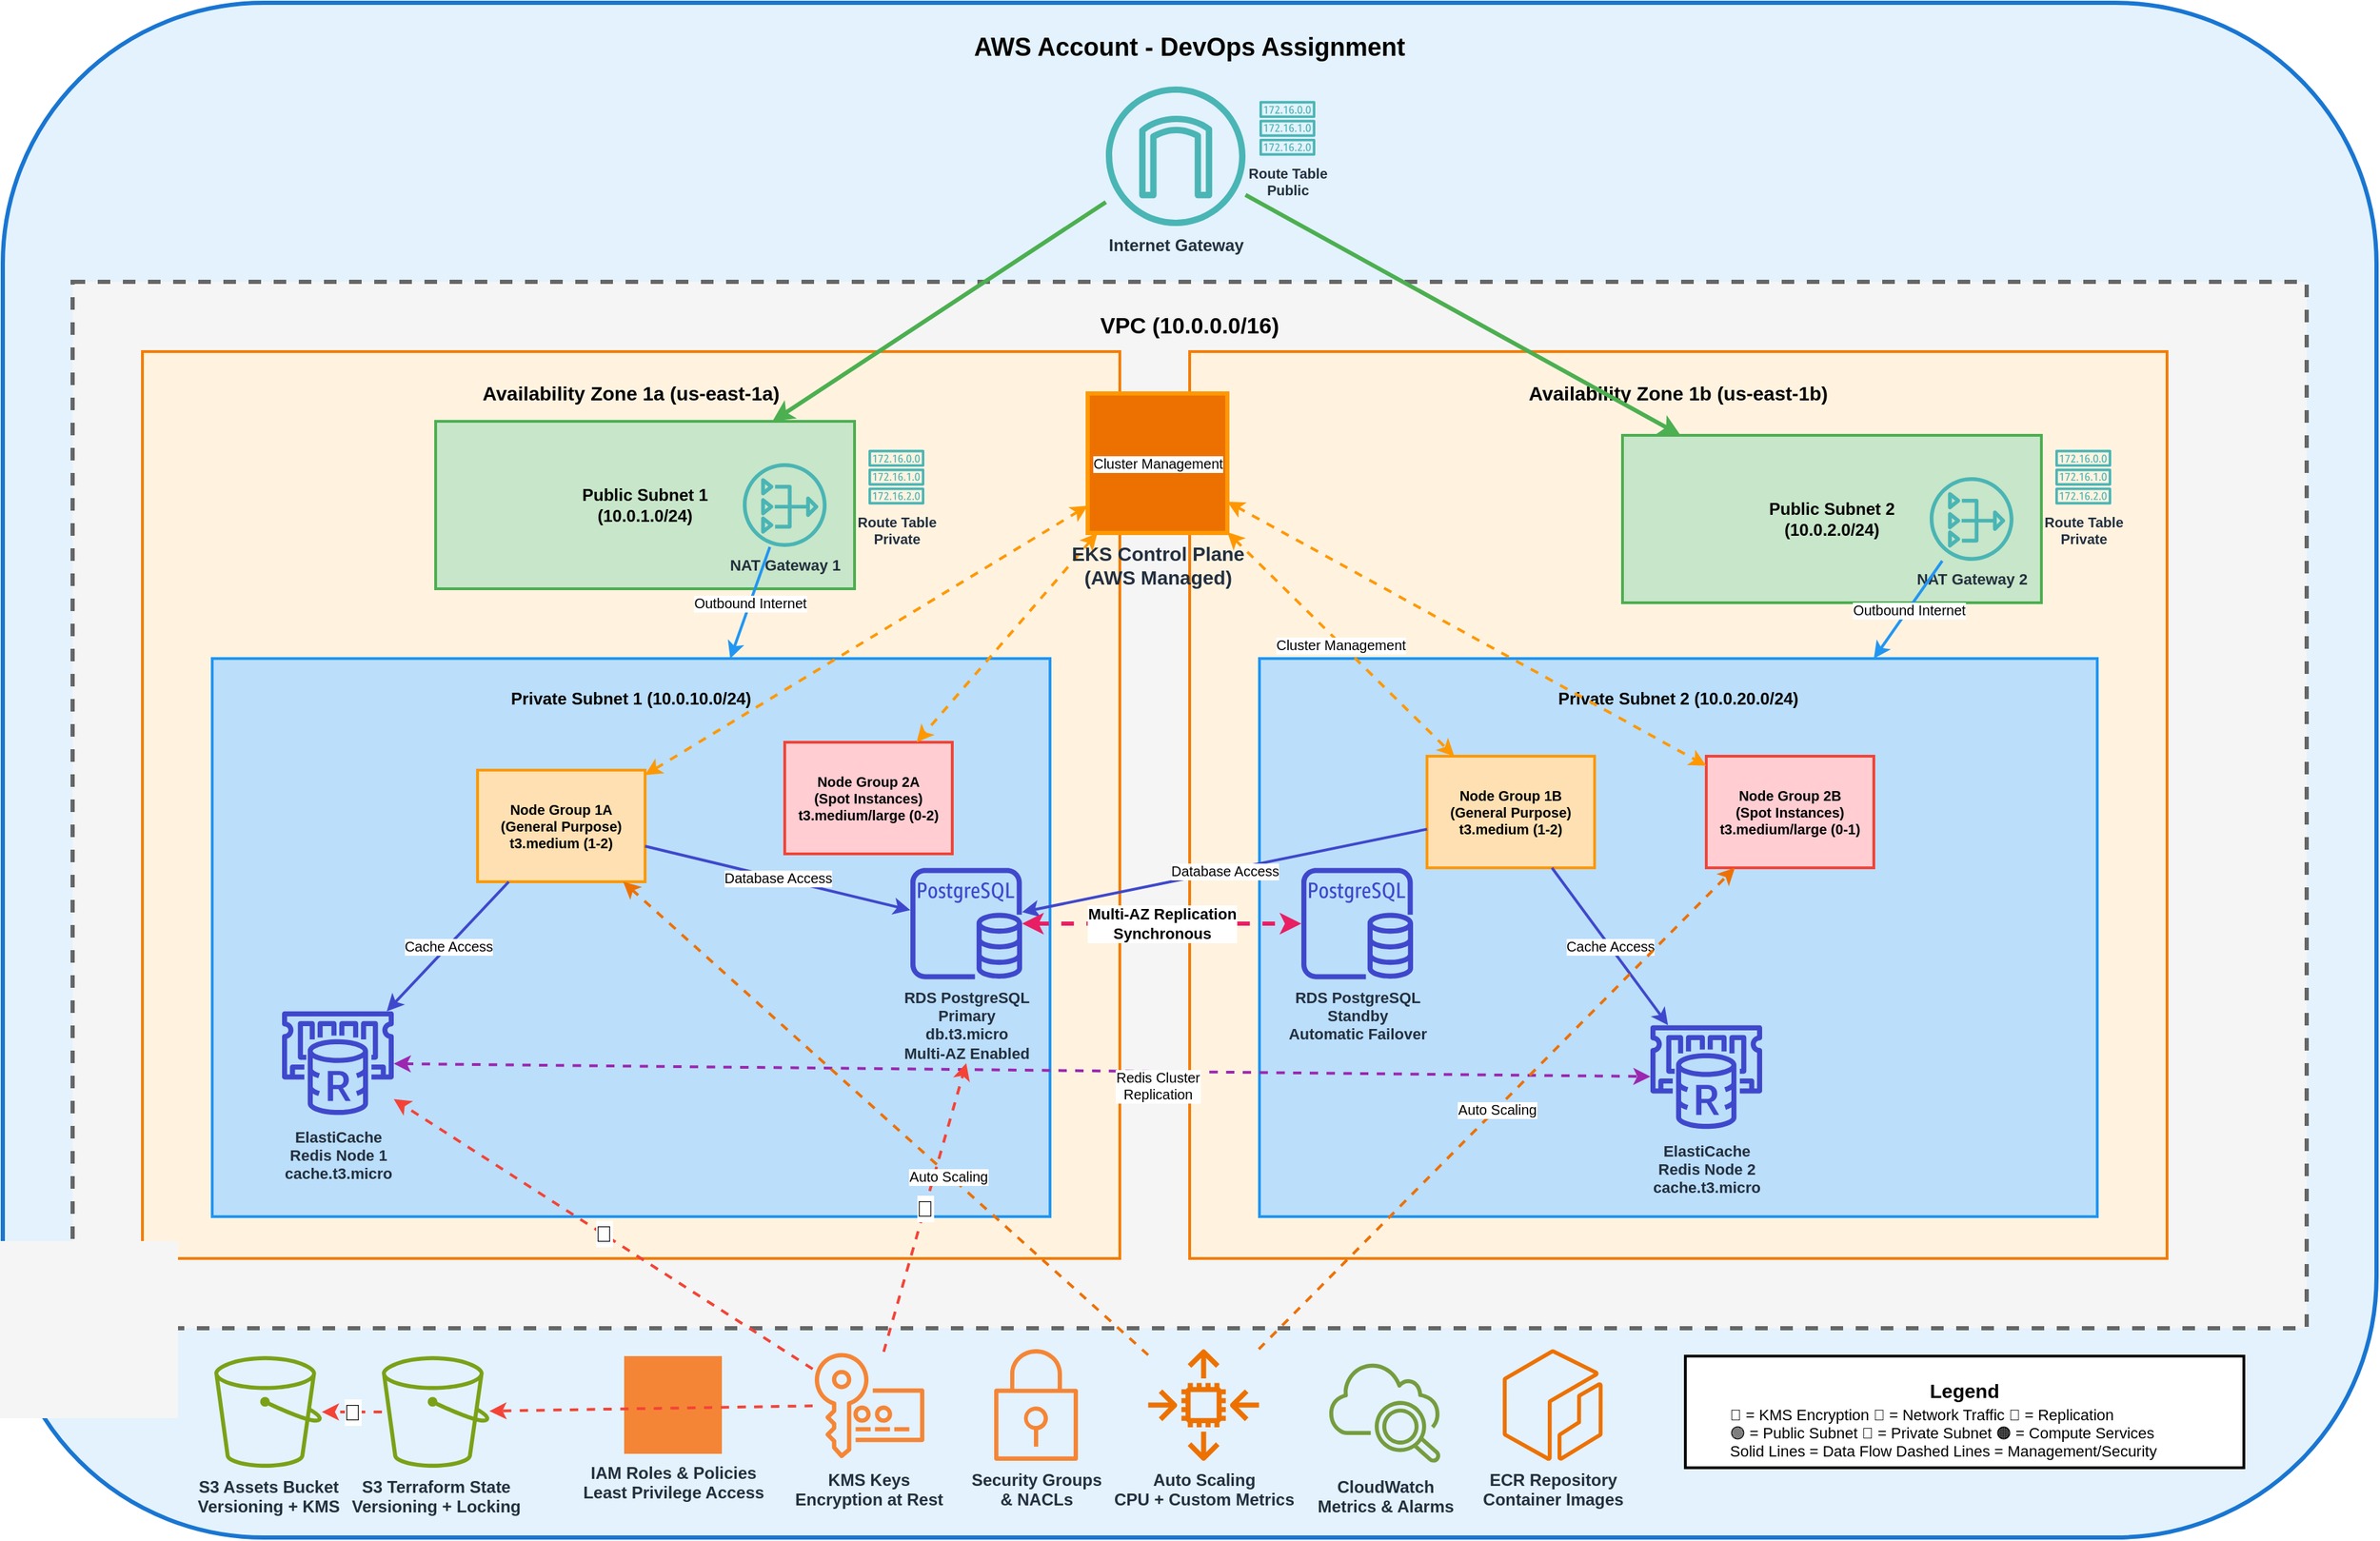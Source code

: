 <mxfile version="28.2.3">
  <diagram name="AWS-Infrastructure-Final" id="aws-devops-final">
    <mxGraphModel dx="1737" dy="937" grid="1" gridSize="10" guides="1" tooltips="1" connect="1" arrows="1" fold="1" page="1" pageScale="1" pageWidth="827" pageHeight="1169" math="0" shadow="0">
      <root>
        <mxCell id="0" />
        <mxCell id="1" parent="0" />
        <mxCell id="aws-account" value="AWS Account - DevOps Assignment" style="rounded=1;whiteSpace=wrap;html=1;fillColor=#E3F2FD;strokeColor=#1976D2;strokeWidth=3;fontSize=18;fontStyle=1;verticalAlign=top;spacingTop=15;arcSize=17;" parent="1" vertex="1">
          <mxGeometry x="50" y="50" width="1700" height="1100" as="geometry" />
        </mxCell>
        <mxCell id="vpc-container" value="VPC (10.0.0.0/16)" style="rounded=0;whiteSpace=wrap;html=1;fillColor=#F5F5F5;strokeColor=#666666;strokeWidth=3;dashed=1;fontSize=16;fontStyle=1;verticalAlign=top;spacingTop=15;" parent="1" vertex="1">
          <mxGeometry x="100" y="250" width="1600" height="750" as="geometry" />
        </mxCell>
        <mxCell id="igw" value="Internet Gateway" style="sketch=0;outlineConnect=0;fontColor=#232F3E;gradientColor=none;fillColor=#4AB5B5;strokeColor=none;dashed=0;verticalLabelPosition=bottom;verticalAlign=top;align=center;html=1;fontSize=12;fontStyle=1;aspect=fixed;pointerEvents=1;shape=mxgraph.aws4.internet_gateway;" parent="1" vertex="1">
          <mxGeometry x="840" y="110" width="100" height="100" as="geometry" />
        </mxCell>
        <mxCell id="az-1a" value="Availability Zone 1a (us-east-1a)" style="rounded=0;whiteSpace=wrap;html=1;fillColor=#FFF3E0;strokeColor=#F57C00;strokeWidth=2;fontSize=14;fontStyle=1;verticalAlign=top;spacingTop=15;" parent="1" vertex="1">
          <mxGeometry x="150" y="300" width="700" height="650" as="geometry" />
        </mxCell>
        <mxCell id="az-1b" value="Availability Zone 1b (us-east-1b)" style="rounded=0;whiteSpace=wrap;html=1;fillColor=#FFF3E0;strokeColor=#F57C00;strokeWidth=2;fontSize=14;fontStyle=1;verticalAlign=top;spacingTop=15;" parent="1" vertex="1">
          <mxGeometry x="900" y="300" width="700" height="650" as="geometry" />
        </mxCell>
        <mxCell id="pub-subnet-1" value="Public Subnet 1&#xa;(10.0.1.0/24)" style="rounded=0;whiteSpace=wrap;html=1;fillColor=#C8E6C9;strokeColor=#4CAF50;strokeWidth=2;fontSize=12;fontStyle=1;" parent="1" vertex="1">
          <mxGeometry x="360" y="350" width="300" height="120" as="geometry" />
        </mxCell>
        <mxCell id="pub-subnet-2" value="Public Subnet 2&#xa;(10.0.2.0/24)" style="rounded=0;whiteSpace=wrap;html=1;fillColor=#C8E6C9;strokeColor=#4CAF50;strokeWidth=2;fontSize=12;fontStyle=1;" parent="1" vertex="1">
          <mxGeometry x="1210" y="360" width="300" height="120" as="geometry" />
        </mxCell>
        <mxCell id="nat-1" value="NAT Gateway 1" style="sketch=0;outlineConnect=0;fontColor=#232F3E;gradientColor=none;fillColor=#4AB5B5;strokeColor=none;dashed=0;verticalLabelPosition=bottom;verticalAlign=top;align=center;html=1;fontSize=11;fontStyle=1;aspect=fixed;pointerEvents=1;shape=mxgraph.aws4.nat_gateway;" parent="1" vertex="1">
          <mxGeometry x="580" y="380" width="60" height="60" as="geometry" />
        </mxCell>
        <mxCell id="nat-2" value="NAT Gateway 2" style="sketch=0;outlineConnect=0;fontColor=#232F3E;gradientColor=none;fillColor=#4AB5B5;strokeColor=none;dashed=0;verticalLabelPosition=bottom;verticalAlign=top;align=center;html=1;fontSize=11;fontStyle=1;aspect=fixed;pointerEvents=1;shape=mxgraph.aws4.nat_gateway;" parent="1" vertex="1">
          <mxGeometry x="1430" y="390" width="60" height="60" as="geometry" />
        </mxCell>
        <mxCell id="priv-subnet-1" value="Private Subnet 1 (10.0.10.0/24)" style="rounded=0;whiteSpace=wrap;html=1;fillColor=#BBDEFB;strokeColor=#2196F3;strokeWidth=2;fontSize=12;fontStyle=1;verticalAlign=top;spacingTop=15;" parent="1" vertex="1">
          <mxGeometry x="200" y="520" width="600" height="400" as="geometry" />
        </mxCell>
        <mxCell id="priv-subnet-2" value="Private Subnet 2 (10.0.20.0/24)" style="rounded=0;whiteSpace=wrap;html=1;fillColor=#BBDEFB;strokeColor=#2196F3;strokeWidth=2;fontSize=12;fontStyle=1;verticalAlign=top;spacingTop=15;" parent="1" vertex="1">
          <mxGeometry x="950" y="520" width="600" height="400" as="geometry" />
        </mxCell>
        <mxCell id="node-group-1a" value="Node Group 1A&#xa;(General Purpose)&#xa;t3.medium (1-2)" style="rounded=0;whiteSpace=wrap;html=1;fillColor=#FFE0B2;strokeColor=#FF9800;strokeWidth=2;fontSize=10;fontStyle=1;" parent="1" vertex="1">
          <mxGeometry x="390" y="600" width="120" height="80" as="geometry" />
        </mxCell>
        <mxCell id="node-group-1b" value="Node Group 1B&#xa;(General Purpose)&#xa;t3.medium (1-2)" style="rounded=0;whiteSpace=wrap;html=1;fillColor=#FFE0B2;strokeColor=#FF9800;strokeWidth=2;fontSize=10;fontStyle=1;" parent="1" vertex="1">
          <mxGeometry x="1070" y="590" width="120" height="80" as="geometry" />
        </mxCell>
        <mxCell id="node-group-2a" value="Node Group 2A&#xa;(Spot Instances)&#xa;t3.medium/large (0-2)" style="rounded=0;whiteSpace=wrap;html=1;fillColor=#FFCDD2;strokeColor=#F44336;strokeWidth=2;fontSize=10;fontStyle=1;" parent="1" vertex="1">
          <mxGeometry x="610" y="580" width="120" height="80" as="geometry" />
        </mxCell>
        <mxCell id="node-group-2b" value="Node Group 2B&#xa;(Spot Instances)&#xa;t3.medium/large (0-1)" style="rounded=0;whiteSpace=wrap;html=1;fillColor=#FFCDD2;strokeColor=#F44336;strokeWidth=2;fontSize=10;fontStyle=1;" parent="1" vertex="1">
          <mxGeometry x="1270" y="590" width="120" height="80" as="geometry" />
        </mxCell>
        <mxCell id="rds-primary" value="RDS PostgreSQL&#xa;Primary&#xa;db.t3.micro&#xa;Multi-AZ Enabled" style="sketch=0;outlineConnect=0;fontColor=#232F3E;gradientColor=none;fillColor=#3F48CC;strokeColor=none;dashed=0;verticalLabelPosition=bottom;verticalAlign=top;align=center;html=1;fontSize=11;fontStyle=1;aspect=fixed;pointerEvents=1;shape=mxgraph.aws4.rds_postgresql_instance;" parent="1" vertex="1">
          <mxGeometry x="700" y="670" width="80" height="80" as="geometry" />
        </mxCell>
        <mxCell id="rds-standby" value="RDS PostgreSQL&#xa;Standby&#xa;Automatic Failover" style="sketch=0;outlineConnect=0;fontColor=#232F3E;gradientColor=none;fillColor=#3F48CC;strokeColor=none;dashed=0;verticalLabelPosition=bottom;verticalAlign=top;align=center;html=1;fontSize=11;fontStyle=1;aspect=fixed;pointerEvents=1;shape=mxgraph.aws4.rds_postgresql_instance;" parent="1" vertex="1">
          <mxGeometry x="980" y="670" width="80" height="80" as="geometry" />
        </mxCell>
        <mxCell id="redis-1" value="ElastiCache&#xa;Redis Node 1&#xa;cache.t3.micro" style="sketch=0;outlineConnect=0;fontColor=#232F3E;gradientColor=none;fillColor=#3F48CC;strokeColor=none;dashed=0;verticalLabelPosition=bottom;verticalAlign=top;align=center;html=1;fontSize=11;fontStyle=1;aspect=fixed;pointerEvents=1;shape=mxgraph.aws4.elasticache_for_redis;" parent="1" vertex="1">
          <mxGeometry x="250" y="770" width="80" height="80" as="geometry" />
        </mxCell>
        <mxCell id="redis-2" value="ElastiCache&#xa;Redis Node 2&#xa;cache.t3.micro" style="sketch=0;outlineConnect=0;fontColor=#232F3E;gradientColor=none;fillColor=#3F48CC;strokeColor=none;dashed=0;verticalLabelPosition=bottom;verticalAlign=top;align=center;html=1;fontSize=11;fontStyle=1;aspect=fixed;pointerEvents=1;shape=mxgraph.aws4.elasticache_for_redis;" parent="1" vertex="1">
          <mxGeometry x="1230" y="780" width="80" height="80" as="geometry" />
        </mxCell>
        <mxCell id="route-table-1" value="Route Table&#xa;Public" style="sketch=0;outlineConnect=0;fontColor=#232F3E;gradientColor=none;fillColor=#4AB5B5;strokeColor=none;dashed=0;verticalLabelPosition=bottom;verticalAlign=top;align=center;html=1;fontSize=10;fontStyle=1;aspect=fixed;pointerEvents=1;shape=mxgraph.aws4.route_table;" parent="1" vertex="1">
          <mxGeometry x="950" y="120" width="40" height="40" as="geometry" />
        </mxCell>
        <mxCell id="route-table-2" value="Route Table&#xa;Private" style="sketch=0;outlineConnect=0;fontColor=#232F3E;gradientColor=none;fillColor=#4AB5B5;strokeColor=none;dashed=0;verticalLabelPosition=bottom;verticalAlign=top;align=center;html=1;fontSize=10;fontStyle=1;aspect=fixed;pointerEvents=1;shape=mxgraph.aws4.route_table;" parent="1" vertex="1">
          <mxGeometry x="670" y="370" width="40" height="40" as="geometry" />
        </mxCell>
        <mxCell id="s3-assets" value="S3 Assets Bucket&#xa;Versioning + KMS" style="sketch=0;outlineConnect=0;fontColor=#232F3E;gradientColor=none;fillColor=#7AA116;strokeColor=none;dashed=0;verticalLabelPosition=bottom;verticalAlign=top;align=center;html=1;fontSize=12;fontStyle=1;aspect=fixed;pointerEvents=1;shape=mxgraph.aws4.s3;" parent="1" vertex="1">
          <mxGeometry x="200" y="1020" width="80" height="80" as="geometry" />
        </mxCell>
        <mxCell id="iam" value="IAM Roles &amp; Policies&#xa;Least Privilege Access" style="sketch=0;outlineConnect=0;fontColor=#232F3E;gradientColor=none;fillColor=#F58536;strokeColor=none;dashed=0;verticalLabelPosition=bottom;verticalAlign=top;align=center;html=1;fontSize=12;fontStyle=1;aspect=fixed;pointerEvents=1;shape=mxgraph.aws4.iam_role;" parent="1" vertex="1">
          <mxGeometry x="495" y="1020" width="70" height="70" as="geometry" />
        </mxCell>
        <mxCell id="kms" value="KMS Keys&#xa;Encryption at Rest" style="sketch=0;outlineConnect=0;fontColor=#232F3E;gradientColor=none;fillColor=#F58536;strokeColor=none;dashed=0;verticalLabelPosition=bottom;verticalAlign=top;align=center;html=1;fontSize=12;fontStyle=1;aspect=fixed;pointerEvents=1;shape=mxgraph.aws4.key_management_service;" parent="1" vertex="1">
          <mxGeometry x="630" y="1015" width="80" height="80" as="geometry" />
        </mxCell>
        <mxCell id="security-groups" value="Security Groups&#xa;&amp; NACLs" style="sketch=0;outlineConnect=0;fontColor=#232F3E;gradientColor=none;fillColor=#F58536;strokeColor=none;dashed=0;verticalLabelPosition=bottom;verticalAlign=top;align=center;html=1;fontSize=12;fontStyle=1;aspect=fixed;pointerEvents=1;shape=mxgraph.aws4.security_group;" parent="1" vertex="1">
          <mxGeometry x="750" y="1015" width="80" height="80" as="geometry" />
        </mxCell>
        <mxCell id="auto-scaling" value="Auto Scaling&#xa;CPU + Custom Metrics" style="sketch=0;outlineConnect=0;fontColor=#232F3E;gradientColor=none;fillColor=#ED7100;strokeColor=none;dashed=0;verticalLabelPosition=bottom;verticalAlign=top;align=center;html=1;fontSize=12;fontStyle=1;aspect=fixed;pointerEvents=1;shape=mxgraph.aws4.auto_scaling2;" parent="1" vertex="1">
          <mxGeometry x="870" y="1015" width="80" height="80" as="geometry" />
        </mxCell>
        <mxCell id="cloudwatch" value="CloudWatch&#xa;Metrics &amp; Alarms" style="sketch=0;outlineConnect=0;fontColor=#232F3E;gradientColor=none;fillColor=#759C3E;strokeColor=none;dashed=0;verticalLabelPosition=bottom;verticalAlign=top;align=center;html=1;fontSize=12;fontStyle=1;aspect=fixed;pointerEvents=1;shape=mxgraph.aws4.cloudwatch_2;" parent="1" vertex="1">
          <mxGeometry x="1000" y="1020" width="80" height="80" as="geometry" />
        </mxCell>
        <mxCell id="ecr" value="ECR Repository&#xa;Container Images" style="sketch=0;outlineConnect=0;fontColor=#232F3E;gradientColor=none;fillColor=#ED7100;strokeColor=none;dashed=0;verticalLabelPosition=bottom;verticalAlign=top;align=center;html=1;fontSize=12;fontStyle=1;aspect=fixed;pointerEvents=1;shape=mxgraph.aws4.ecr;" parent="1" vertex="1">
          <mxGeometry x="1120" y="1015" width="80" height="80" as="geometry" />
        </mxCell>
        <mxCell id="conn-igw-pub1" value="" style="endArrow=classic;html=1;strokeColor=#4CAF50;strokeWidth=3;curved=1;" parent="1" source="igw" target="pub-subnet-1" edge="1">
          <mxGeometry width="50" height="50" relative="1" as="geometry">
            <mxPoint x="400" y="500" as="sourcePoint" />
            <mxPoint x="450" y="450" as="targetPoint" />
          </mxGeometry>
        </mxCell>
        <mxCell id="conn-igw-pub2" value="" style="endArrow=classic;html=1;strokeColor=#4CAF50;strokeWidth=3;curved=1;" parent="1" source="igw" target="pub-subnet-2" edge="1">
          <mxGeometry width="50" height="50" relative="1" as="geometry">
            <mxPoint x="400" y="500" as="sourcePoint" />
            <mxPoint x="450" y="450" as="targetPoint" />
          </mxGeometry>
        </mxCell>
        <mxCell id="conn-nat1-priv1" value="Outbound Internet" style="endArrow=classic;html=1;strokeColor=#2196F3;strokeWidth=2;curved=1;labelBackgroundColor=#FFFFFF;fontSize=10;" parent="1" source="nat-1" target="priv-subnet-1" edge="1">
          <mxGeometry width="50" height="50" relative="1" as="geometry">
            <mxPoint x="400" y="500" as="sourcePoint" />
            <mxPoint x="450" y="450" as="targetPoint" />
          </mxGeometry>
        </mxCell>
        <mxCell id="conn-nat2-priv2" value="Outbound Internet" style="endArrow=classic;html=1;strokeColor=#2196F3;strokeWidth=2;curved=1;labelBackgroundColor=#FFFFFF;fontSize=10;" parent="1" source="nat-2" target="priv-subnet-2" edge="1">
          <mxGeometry width="50" height="50" relative="1" as="geometry">
            <mxPoint x="400" y="500" as="sourcePoint" />
            <mxPoint x="450" y="450" as="targetPoint" />
          </mxGeometry>
        </mxCell>
        <mxCell id="conn-eks-ng1b" value="Cluster Management" style="endArrow=classic;startArrow=classic;html=1;strokeColor=#FF9800;strokeWidth=2;dashed=1;curved=1;labelBackgroundColor=#FFFFFF;fontSize=10;" parent="1" source="eks-control-plane" target="node-group-1b" edge="1">
          <mxGeometry width="50" height="50" relative="1" as="geometry">
            <mxPoint x="400" y="500" as="sourcePoint" />
            <mxPoint x="450" y="450" as="targetPoint" />
          </mxGeometry>
        </mxCell>
        <mxCell id="conn-eks-ng2a" value="" style="endArrow=classic;startArrow=classic;html=1;strokeColor=#FF9800;strokeWidth=2;dashed=1;curved=1;" parent="1" source="eks-control-plane" target="node-group-2a" edge="1">
          <mxGeometry width="50" height="50" relative="1" as="geometry">
            <mxPoint x="400" y="500" as="sourcePoint" />
            <mxPoint x="450" y="450" as="targetPoint" />
          </mxGeometry>
        </mxCell>
        <mxCell id="conn-eks-ng2b" value="" style="endArrow=classic;startArrow=classic;html=1;strokeColor=#FF9800;strokeWidth=2;dashed=1;curved=1;" parent="1" source="eks-control-plane" target="node-group-2b" edge="1">
          <mxGeometry width="50" height="50" relative="1" as="geometry">
            <mxPoint x="400" y="500" as="sourcePoint" />
            <mxPoint x="450" y="450" as="targetPoint" />
          </mxGeometry>
        </mxCell>
        <mxCell id="conn-nodes-rds" value="Database Access" style="endArrow=classic;html=1;strokeColor=#3F48CC;strokeWidth=2;curved=1;labelBackgroundColor=#FFFFFF;fontSize=10;" parent="1" source="node-group-1a" target="rds-primary" edge="1">
          <mxGeometry width="50" height="50" relative="1" as="geometry">
            <mxPoint x="400" y="500" as="sourcePoint" />
            <mxPoint x="450" y="450" as="targetPoint" />
          </mxGeometry>
        </mxCell>
        <mxCell id="conn-nodes-redis" value="Cache Access" style="endArrow=classic;html=1;strokeColor=#3F48CC;strokeWidth=2;curved=1;labelBackgroundColor=#FFFFFF;fontSize=10;" parent="1" source="node-group-1a" target="redis-1" edge="1">
          <mxGeometry width="50" height="50" relative="1" as="geometry">
            <mxPoint x="400" y="500" as="sourcePoint" />
            <mxPoint x="450" y="450" as="targetPoint" />
          </mxGeometry>
        </mxCell>
        <mxCell id="conn-nodes2-rds" value="Database Access" style="endArrow=classic;html=1;strokeColor=#3F48CC;strokeWidth=2;curved=1;labelBackgroundColor=#FFFFFF;fontSize=10;" parent="1" source="node-group-1b" target="rds-primary" edge="1">
          <mxGeometry width="50" height="50" relative="1" as="geometry">
            <mxPoint x="400" y="500" as="sourcePoint" />
            <mxPoint x="450" y="450" as="targetPoint" />
          </mxGeometry>
        </mxCell>
        <mxCell id="conn-nodes2-redis" value="Cache Access" style="endArrow=classic;html=1;strokeColor=#3F48CC;strokeWidth=2;curved=1;labelBackgroundColor=#FFFFFF;fontSize=10;" parent="1" source="node-group-1b" target="redis-2" edge="1">
          <mxGeometry width="50" height="50" relative="1" as="geometry">
            <mxPoint x="400" y="500" as="sourcePoint" />
            <mxPoint x="450" y="450" as="targetPoint" />
          </mxGeometry>
        </mxCell>
        <mxCell id="conn-rds-multiaz" value="Multi-AZ Replication&#xa;Synchronous" style="endArrow=classic;startArrow=classic;html=1;strokeColor=#E91E63;strokeWidth=3;dashed=1;labelBackgroundColor=#FFFFFF;fontSize=11;fontStyle=1;" parent="1" source="rds-primary" target="rds-standby" edge="1">
          <mxGeometry width="50" height="50" relative="1" as="geometry">
            <mxPoint x="400" y="500" as="sourcePoint" />
            <mxPoint x="450" y="450" as="targetPoint" />
          </mxGeometry>
        </mxCell>
        <mxCell id="conn-redis-cluster" value="Redis Cluster&#xa;Replication" style="endArrow=classic;startArrow=classic;html=1;strokeColor=#9C27B0;strokeWidth=2;dashed=1;curved=1;labelBackgroundColor=#FFFFFF;fontSize=10;" parent="1" source="redis-1" target="redis-2" edge="1">
          <mxGeometry x="0.217" y="-10" width="50" height="50" relative="1" as="geometry">
            <mxPoint x="400" y="500" as="sourcePoint" />
            <mxPoint x="450" y="450" as="targetPoint" />
            <mxPoint as="offset" />
          </mxGeometry>
        </mxCell>
        <mxCell id="conn-kms-rds" value="🔐" style="endArrow=classic;html=1;strokeColor=#F44336;strokeWidth=2;dashed=1;curved=1;labelBackgroundColor=#FFFFFF;fontSize=16;" parent="1" source="kms" edge="1">
          <mxGeometry width="50" height="50" relative="1" as="geometry">
            <mxPoint x="400" y="500" as="sourcePoint" />
            <mxPoint x="740" y="810" as="targetPoint" />
          </mxGeometry>
        </mxCell>
        <mxCell id="conn-kms-redis" value="🔐" style="endArrow=classic;html=1;strokeColor=#F44336;strokeWidth=2;dashed=1;curved=1;labelBackgroundColor=#FFFFFF;fontSize=16;" parent="1" source="kms" target="redis-1" edge="1">
          <mxGeometry width="50" height="50" relative="1" as="geometry">
            <mxPoint x="400" y="500" as="sourcePoint" />
            <mxPoint x="450" y="450" as="targetPoint" />
          </mxGeometry>
        </mxCell>
        <mxCell id="conn-kms-s3" value="🔐" style="endArrow=classic;html=1;strokeColor=#F44336;strokeWidth=2;dashed=1;curved=1;labelBackgroundColor=#FFFFFF;fontSize=16;" parent="1" source="s3-tfstate" target="s3-assets" edge="1">
          <mxGeometry width="50" height="50" relative="1" as="geometry">
            <mxPoint x="400" y="500" as="sourcePoint" />
            <mxPoint x="450" y="450" as="targetPoint" />
          </mxGeometry>
        </mxCell>
        <mxCell id="conn-autoscale-ng1" value="Auto Scaling" style="endArrow=classic;html=1;strokeColor=#ED7100;strokeWidth=2;dashed=1;curved=1;labelBackgroundColor=#FFFFFF;fontSize=10;" parent="1" source="auto-scaling" target="node-group-1a" edge="1">
          <mxGeometry x="-0.243" y="1" width="50" height="50" relative="1" as="geometry">
            <mxPoint x="400" y="500" as="sourcePoint" />
            <mxPoint x="450" y="450" as="targetPoint" />
            <mxPoint y="-1" as="offset" />
          </mxGeometry>
        </mxCell>
        <mxCell id="conn-autoscale-ng2" value="Auto Scaling" style="endArrow=classic;html=1;strokeColor=#ED7100;strokeWidth=2;dashed=1;curved=1;labelBackgroundColor=#FFFFFF;fontSize=10;" parent="1" source="auto-scaling" target="node-group-2b" edge="1">
          <mxGeometry width="50" height="50" relative="1" as="geometry">
            <mxPoint x="400" y="500" as="sourcePoint" />
            <mxPoint x="450" y="450" as="targetPoint" />
          </mxGeometry>
        </mxCell>
        <mxCell id="legend-box" value="Legend" style="rounded=0;whiteSpace=wrap;html=1;fillColor=#FFFFFF;strokeColor=#000000;strokeWidth=2;fontSize=14;fontStyle=1;verticalAlign=top;spacingTop=10;" parent="1" vertex="1">
          <mxGeometry x="1255" y="1020" width="400" height="80" as="geometry" />
        </mxCell>
        <mxCell id="legend-content" value="🔐 = KMS Encryption    📡 = Network Traffic    🔄 = Replication&#xa;🟢 = Public Subnet    🔵 = Private Subnet    🟠 = Compute Services&#xa;Solid Lines = Data Flow    Dashed Lines = Management/Security" style="text;html=1;strokeColor=none;fillColor=none;align=left;verticalAlign=middle;whiteSpace=wrap;rounded=0;fontSize=11;" parent="1" vertex="1">
          <mxGeometry x="1285" y="1050" width="380" height="50" as="geometry" />
        </mxCell>
        <mxCell id="7FXdd_6WUOssGaaU1AOl-2" value="" style="endArrow=classic;html=1;strokeColor=#F44336;strokeWidth=2;dashed=1;curved=1;labelBackgroundColor=#FFFFFF;fontSize=16;" edge="1" parent="1" source="kms" target="s3-tfstate">
          <mxGeometry width="50" height="50" relative="1" as="geometry">
            <mxPoint x="650" y="1080" as="sourcePoint" />
            <mxPoint x="278" y="1080" as="targetPoint" />
          </mxGeometry>
        </mxCell>
        <mxCell id="s3-tfstate" value="S3 Terraform State&#xa;Versioning + Locking" style="sketch=0;outlineConnect=0;fontColor=#232F3E;gradientColor=none;fillColor=#7AA116;strokeColor=none;dashed=0;verticalLabelPosition=bottom;verticalAlign=top;align=center;html=1;fontSize=12;fontStyle=1;aspect=fixed;pointerEvents=1;shape=mxgraph.aws4.s3;" parent="1" vertex="1">
          <mxGeometry x="320" y="1020" width="80" height="80" as="geometry" />
        </mxCell>
        <mxCell id="eks-control-plane" value="EKS Control Plane&#xa;(AWS Managed)" style="sketch=0;outlineConnect=0;fontColor=#232F3E;gradientColor=none;fillColor=#ED7100;strokeColor=#FF9800;strokeWidth=3;dashed=0;verticalLabelPosition=bottom;verticalAlign=top;align=center;html=1;fontSize=14;fontStyle=1;aspect=fixed;pointerEvents=1;shape=mxgraph.aws4.elastic_kubernetes_service;movable=1;resizable=1;rotatable=1;deletable=1;editable=1;locked=0;connectable=1;" parent="1" vertex="1">
          <mxGeometry x="827" y="330" width="100" height="100" as="geometry" />
        </mxCell>
        <mxCell id="7FXdd_6WUOssGaaU1AOl-4" value="Route Table&#xa;Private" style="sketch=0;outlineConnect=0;fontColor=#232F3E;gradientColor=none;fillColor=#4AB5B5;strokeColor=none;dashed=0;verticalLabelPosition=bottom;verticalAlign=top;align=center;html=1;fontSize=10;fontStyle=1;aspect=fixed;pointerEvents=1;shape=mxgraph.aws4.route_table;" vertex="1" parent="1">
          <mxGeometry x="1520" y="370" width="40" height="40" as="geometry" />
        </mxCell>
        <mxCell id="conn-eks-ng1a" value="Cluster Management" style="endArrow=classic;startArrow=classic;html=1;strokeColor=#FF9800;strokeWidth=2;dashed=1;curved=1;labelBackgroundColor=#FFFFFF;fontSize=10;" parent="1" source="eks-control-plane" target="node-group-1a" edge="1">
          <mxGeometry x="-1" y="59" width="50" height="50" relative="1" as="geometry">
            <mxPoint x="400" y="500" as="sourcePoint" />
            <mxPoint x="450" y="450" as="targetPoint" />
            <mxPoint x="19" y="-81" as="offset" />
          </mxGeometry>
        </mxCell>
      </root>
    </mxGraphModel>
  </diagram>
</mxfile>

